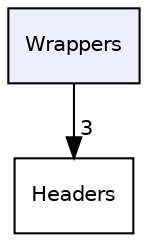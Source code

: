 digraph "Wrappers" {
  compound=true
  node [ fontsize="10", fontname="Helvetica"];
  edge [ labelfontsize="10", labelfontname="Helvetica"];
  dir_9a7243d9cffeffd2438474980af75598 [shape=box, label="Wrappers", style="filled", fillcolor="#eeeeff", pencolor="black", URL="dir_9a7243d9cffeffd2438474980af75598.html"];
  dir_692516b589a32b3bfce781ca9f6d1534 [shape=box label="Headers" URL="dir_692516b589a32b3bfce781ca9f6d1534.html"];
  dir_9a7243d9cffeffd2438474980af75598->dir_692516b589a32b3bfce781ca9f6d1534 [headlabel="3", labeldistance=1.5 headhref="dir_000028_000011.html"];
}

